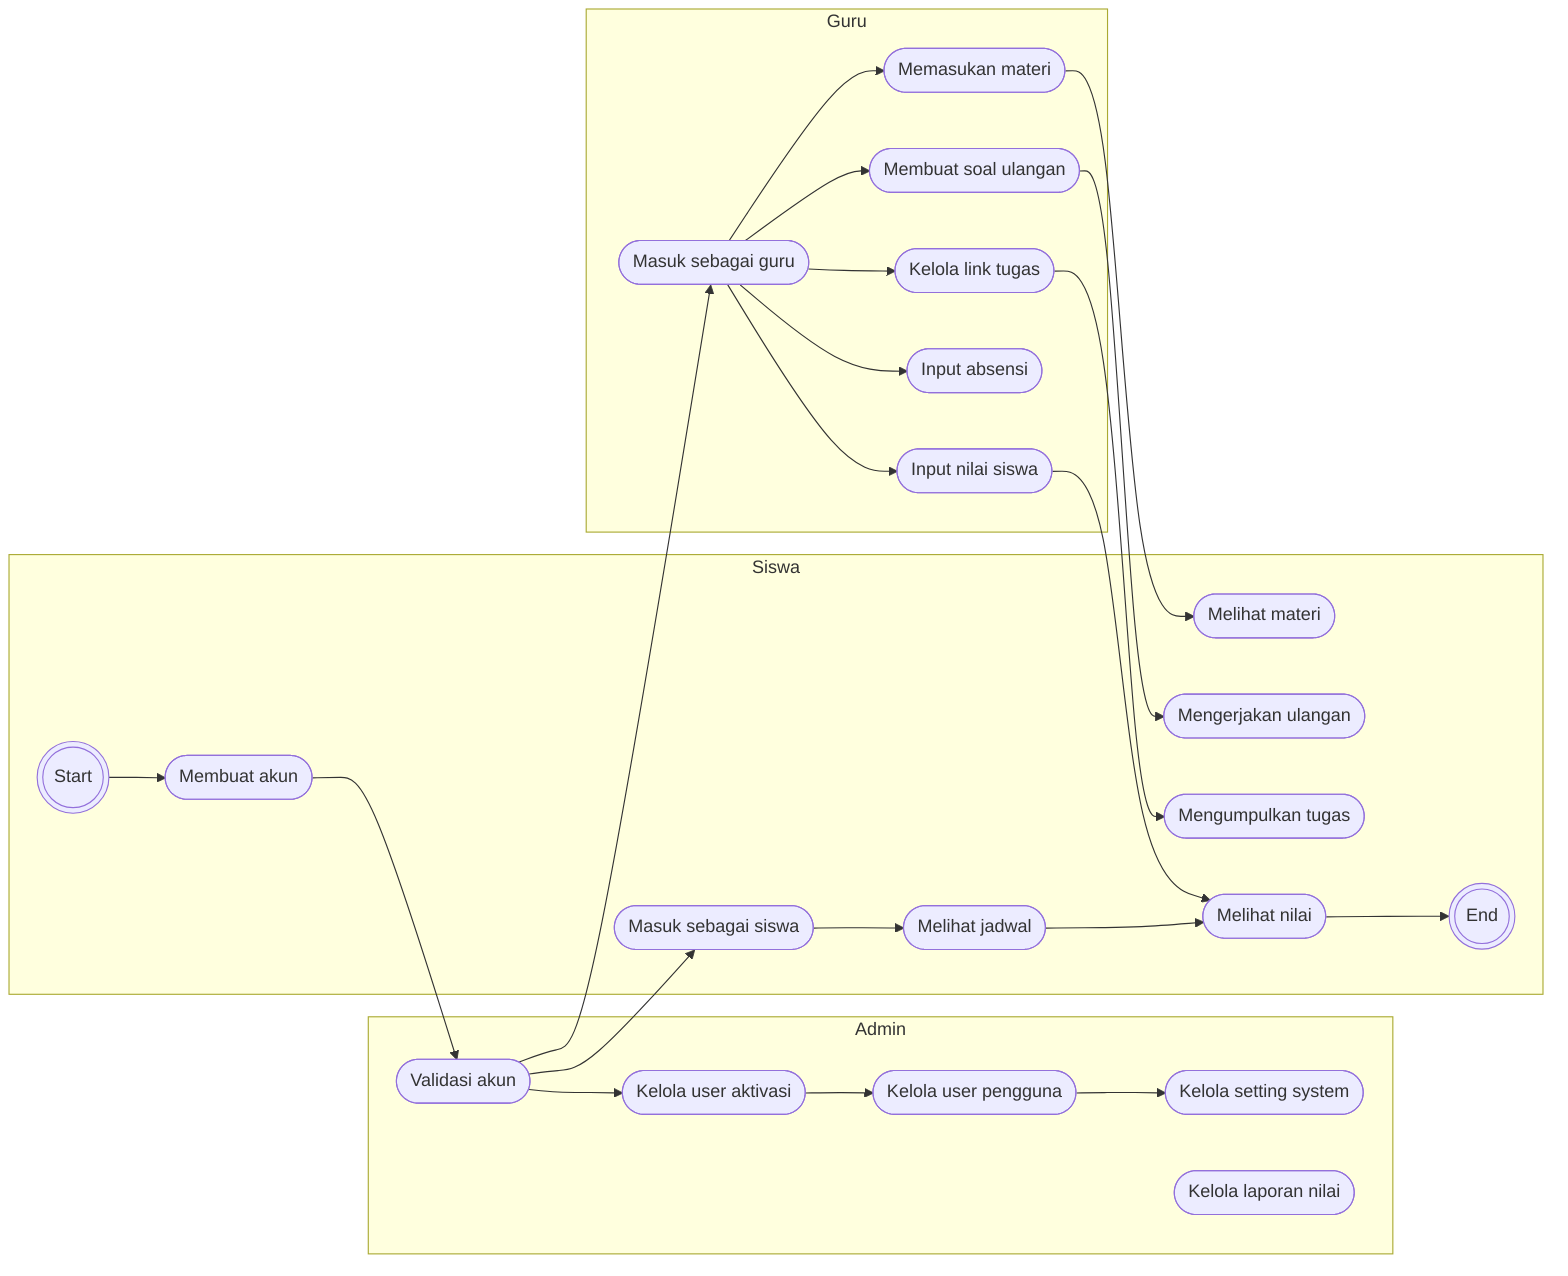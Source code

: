 flowchart LR
subgraph Admin
A1([Validasi akun])
A2([Kelola user aktivasi])
A3([Kelola user pengguna])
A4([Kelola setting system])
A9([Kelola laporan nilai])
end
subgraph Siswa
S0(((Start)))
S1([Membuat akun])
S2([Masuk sebagai siswa])
S3([Melihat materi])
S4([Mengerjakan ulangan])
S5([Mengumpulkan tugas])
S6([Melihat jadwal])
S7([Melihat nilai])
S9(((End)))
end
subgraph Guru
G1([Masuk sebagai guru])
G2([Memasukan materi])
G3([Membuat soal ulangan])
G4([Input nilai siswa])
G5([Input absensi])
G6([Kelola link tugas])
end

S0 --> S1 --> A1
A1 --> A2 --> A3 --> A4
A1 --> G1 --> G2 --> S3
G1 --> G3 --> S4
G1 --> G4 --> S7
G1 --> G5
G1 --> G6 --> S5
A1 --> S2 --> S6 --> S7 --> S9